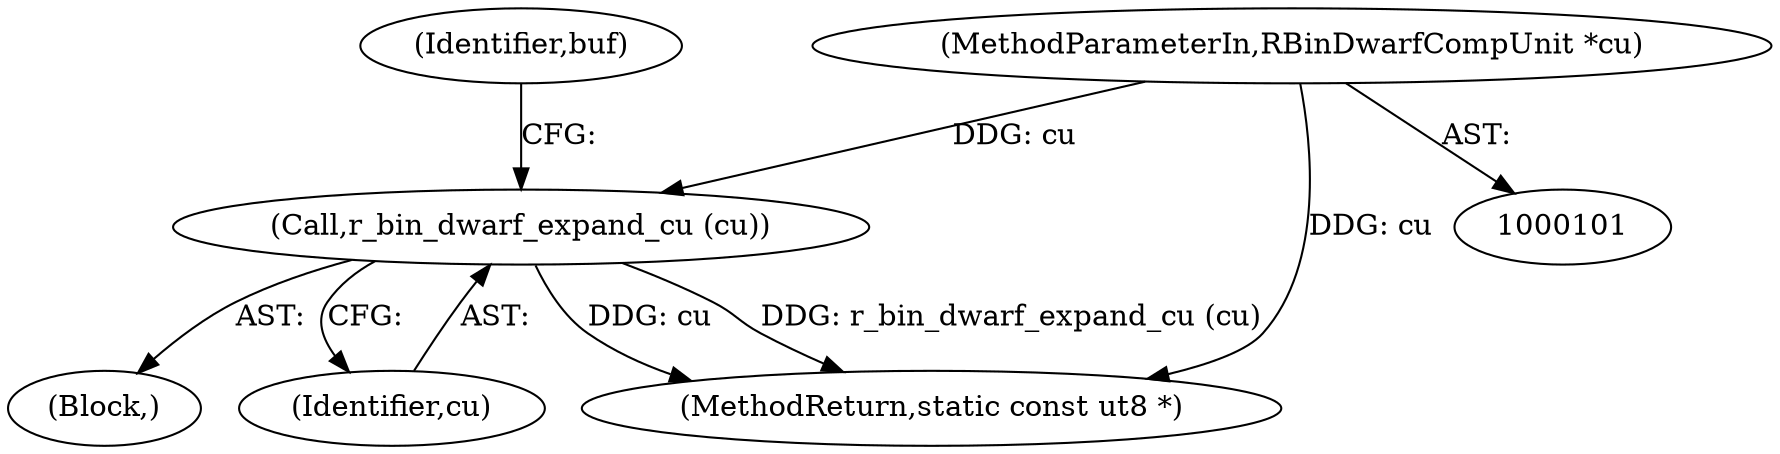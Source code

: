 digraph "0_radare2_bd1bab05083d80464fea854bf4b5c49aaf1b8401@pointer" {
"1000163" [label="(Call,r_bin_dwarf_expand_cu (cu))"];
"1000104" [label="(MethodParameterIn,RBinDwarfCompUnit *cu)"];
"1000104" [label="(MethodParameterIn,RBinDwarfCompUnit *cu)"];
"1000162" [label="(Block,)"];
"1000164" [label="(Identifier,cu)"];
"1000166" [label="(Identifier,buf)"];
"1000163" [label="(Call,r_bin_dwarf_expand_cu (cu))"];
"1000466" [label="(MethodReturn,static const ut8 *)"];
"1000163" -> "1000162"  [label="AST: "];
"1000163" -> "1000164"  [label="CFG: "];
"1000164" -> "1000163"  [label="AST: "];
"1000166" -> "1000163"  [label="CFG: "];
"1000163" -> "1000466"  [label="DDG: cu"];
"1000163" -> "1000466"  [label="DDG: r_bin_dwarf_expand_cu (cu)"];
"1000104" -> "1000163"  [label="DDG: cu"];
"1000104" -> "1000101"  [label="AST: "];
"1000104" -> "1000466"  [label="DDG: cu"];
}
